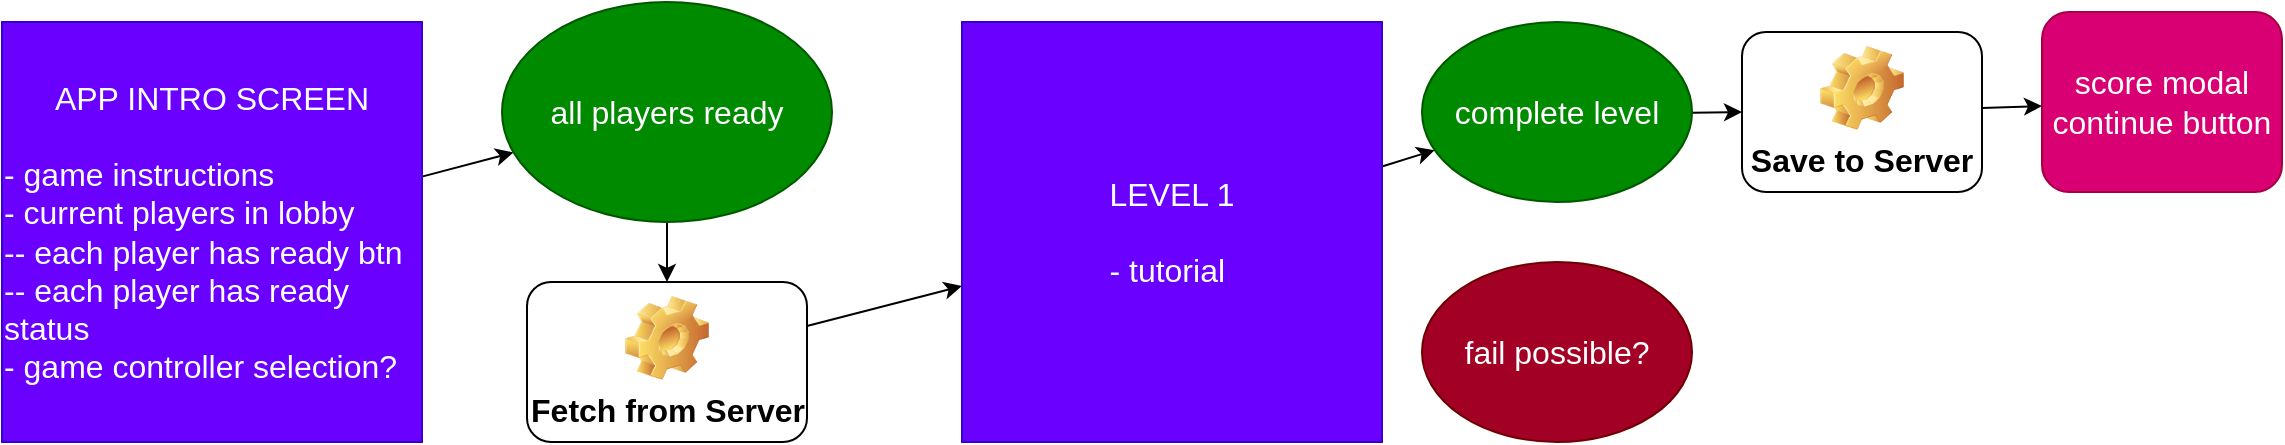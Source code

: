 <mxfile>
    <diagram id="PYWMBqp6atV7_3xUBdy5" name="Page-1">
        <mxGraphModel dx="668" dy="504" grid="1" gridSize="10" guides="1" tooltips="1" connect="1" arrows="1" fold="1" page="1" pageScale="1" pageWidth="850" pageHeight="1100" math="0" shadow="0">
            <root>
                <mxCell id="0"/>
                <mxCell id="1" parent="0"/>
                <mxCell id="20" value="" style="edgeStyle=none;html=1;fontSize=16;" parent="1" source="2" target="18" edge="1">
                    <mxGeometry relative="1" as="geometry"/>
                </mxCell>
                <mxCell id="2" value="&lt;div style=&quot;&quot;&gt;&lt;span style=&quot;font-size: 16px; background-color: initial;&quot;&gt;APP INTRO SCREEN&lt;/span&gt;&lt;/div&gt;&lt;font style=&quot;&quot;&gt;&lt;div style=&quot;text-align: left;&quot;&gt;&lt;span style=&quot;font-size: 16px;&quot;&gt;&lt;br&gt;&lt;/span&gt;&lt;/div&gt;&lt;span style=&quot;font-size: 16px;&quot;&gt;&lt;div style=&quot;text-align: left;&quot;&gt;&lt;span style=&quot;background-color: initial;&quot;&gt;- game instructions&lt;/span&gt;&lt;/div&gt;&lt;/span&gt;&lt;span style=&quot;font-size: 16px;&quot;&gt;&lt;div style=&quot;text-align: left;&quot;&gt;&lt;span style=&quot;background-color: initial;&quot;&gt;- current players in lobby&lt;/span&gt;&lt;/div&gt;&lt;div style=&quot;text-align: left;&quot;&gt;&lt;span style=&quot;background-color: initial;&quot;&gt;-- each player has ready btn&lt;/span&gt;&lt;/div&gt;&lt;div style=&quot;text-align: left;&quot;&gt;&lt;span style=&quot;background-color: initial;&quot;&gt;-- each player has ready status&lt;/span&gt;&lt;/div&gt;&lt;/span&gt;&lt;span style=&quot;font-size: 16px;&quot;&gt;&lt;div style=&quot;text-align: left;&quot;&gt;&lt;span style=&quot;background-color: initial;&quot;&gt;- game controller selection?&lt;/span&gt;&lt;span style=&quot;background-color: initial;&quot;&gt;&amp;nbsp;&lt;/span&gt;&lt;/div&gt;&lt;/span&gt;&lt;/font&gt;" style="whiteSpace=wrap;html=1;aspect=fixed;fillColor=#6a00ff;fontColor=#ffffff;strokeColor=#3700CC;" parent="1" vertex="1">
                    <mxGeometry x="20" y="100" width="210" height="210" as="geometry"/>
                </mxCell>
                <mxCell id="33" value="" style="edgeStyle=none;html=1;fontSize=14;" edge="1" parent="1" source="18" target="32">
                    <mxGeometry relative="1" as="geometry"/>
                </mxCell>
                <mxCell id="18" value="all players ready" style="ellipse;whiteSpace=wrap;html=1;fontSize=16;fillColor=#008a00;fontColor=#ffffff;strokeColor=#005700;" parent="1" vertex="1">
                    <mxGeometry x="270" y="90" width="165.01" height="110" as="geometry"/>
                </mxCell>
                <mxCell id="27" value="" style="edgeStyle=none;html=1;fontSize=16;" parent="1" source="19" target="22" edge="1">
                    <mxGeometry relative="1" as="geometry"/>
                </mxCell>
                <mxCell id="19" value="&lt;div style=&quot;&quot;&gt;&lt;span style=&quot;font-size: 16px;&quot;&gt;LEVEL 1&lt;/span&gt;&lt;/div&gt;&lt;font style=&quot;&quot;&gt;&lt;div style=&quot;text-align: left;&quot;&gt;&lt;span style=&quot;font-size: 16px;&quot;&gt;&lt;br&gt;&lt;/span&gt;&lt;/div&gt;&lt;span style=&quot;font-size: 16px;&quot;&gt;&lt;div style=&quot;text-align: left;&quot;&gt;&lt;span style=&quot;background-color: initial;&quot;&gt;- tutorial&lt;/span&gt;&lt;span style=&quot;background-color: initial;&quot;&gt;&amp;nbsp;&lt;/span&gt;&lt;/div&gt;&lt;/span&gt;&lt;/font&gt;" style="whiteSpace=wrap;html=1;aspect=fixed;fillColor=#6a00ff;fontColor=#ffffff;strokeColor=#3700CC;" parent="1" vertex="1">
                    <mxGeometry x="500" y="100" width="210" height="210" as="geometry"/>
                </mxCell>
                <mxCell id="28" value="" style="edgeStyle=none;html=1;fontSize=16;" parent="1" source="22" target="26" edge="1">
                    <mxGeometry relative="1" as="geometry"/>
                </mxCell>
                <mxCell id="22" value="complete level" style="ellipse;whiteSpace=wrap;html=1;fontSize=16;fillColor=#008a00;fontColor=#ffffff;strokeColor=#005700;" parent="1" vertex="1">
                    <mxGeometry x="730" y="100" width="135.01" height="90" as="geometry"/>
                </mxCell>
                <mxCell id="23" value="score modal&lt;br&gt;continue button" style="rounded=1;whiteSpace=wrap;html=1;fontSize=16;fillColor=#d80073;fontColor=#ffffff;strokeColor=#A50040;" parent="1" vertex="1">
                    <mxGeometry x="1040" y="95" width="120" height="90" as="geometry"/>
                </mxCell>
                <mxCell id="24" value="fail possible?" style="ellipse;whiteSpace=wrap;html=1;fontSize=16;fillColor=#a20025;fontColor=#ffffff;strokeColor=#6F0000;" parent="1" vertex="1">
                    <mxGeometry x="730" y="220" width="135.01" height="90" as="geometry"/>
                </mxCell>
                <mxCell id="29" value="" style="edgeStyle=none;html=1;fontSize=16;" parent="1" source="26" target="23" edge="1">
                    <mxGeometry relative="1" as="geometry"/>
                </mxCell>
                <mxCell id="26" value="Save to Server" style="label;whiteSpace=wrap;html=1;align=center;verticalAlign=bottom;spacingLeft=0;spacingBottom=4;imageAlign=center;imageVerticalAlign=top;image=img/clipart/Gear_128x128.png;fontSize=16;" parent="1" vertex="1">
                    <mxGeometry x="890" y="105" width="120" height="80" as="geometry"/>
                </mxCell>
                <mxCell id="34" value="" style="edgeStyle=none;html=1;fontSize=14;" edge="1" parent="1" source="32" target="19">
                    <mxGeometry relative="1" as="geometry"/>
                </mxCell>
                <mxCell id="32" value="Fetch from Server" style="label;whiteSpace=wrap;html=1;align=center;verticalAlign=bottom;spacingLeft=0;spacingBottom=4;imageAlign=center;imageVerticalAlign=top;image=img/clipart/Gear_128x128.png;fontSize=16;" vertex="1" parent="1">
                    <mxGeometry x="282.5" y="230" width="140" height="80" as="geometry"/>
                </mxCell>
            </root>
        </mxGraphModel>
    </diagram>
</mxfile>